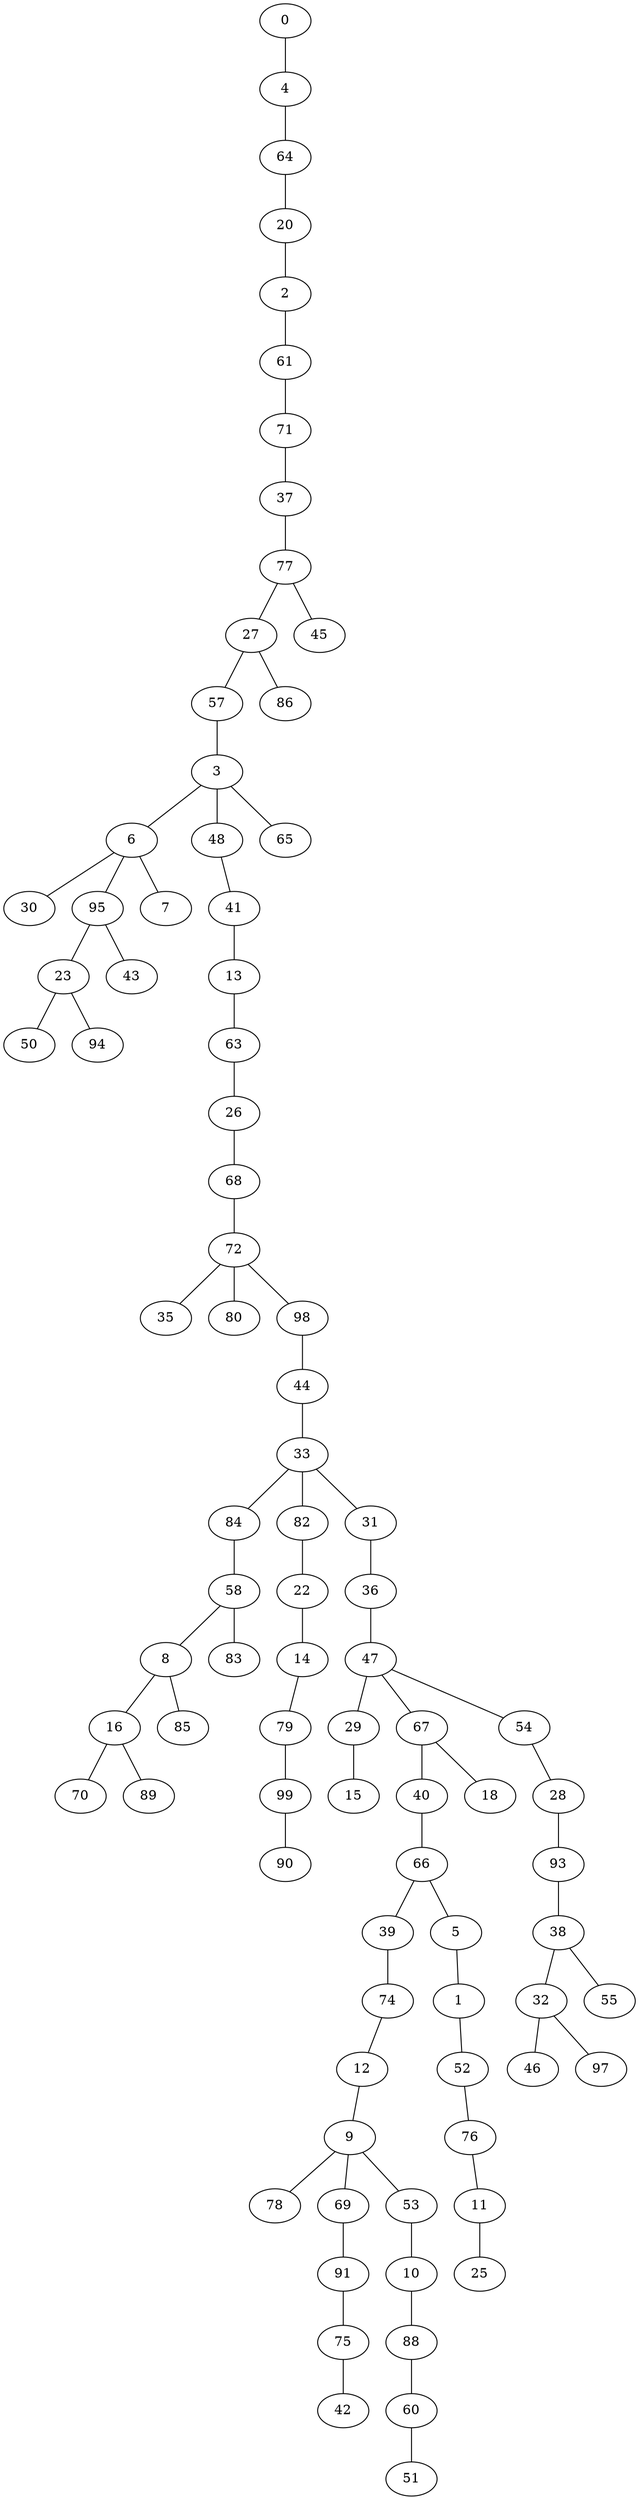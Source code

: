 graph{
6 -- 30;
95 -- 23;
32 -- 46;
38 -- 55;
40 -- 66;
79 -- 99;
8 -- 16;
47 -- 29;
38 -- 32;
16 -- 70;
4 -- 64;
37 -- 77;
57 -- 3;
58 -- 8;
27 -- 57;
16 -- 89;
23 -- 50;
3 -- 48;
61 -- 71;
33 -- 84;
2 -- 61;
33 -- 82;
58 -- 83;
23 -- 94;
11 -- 25;
22 -- 14;
47 -- 67;
32 -- 97;
99 -- 90;
8 -- 85;
77 -- 45;
64 -- 20;
0 -- 4;
67 -- 18;
48 -- 41;
20 -- 2;
14 -- 79;
72 -- 35;
84 -- 58;
27 -- 86;
29 -- 15;
6 -- 7;
82 -- 22;
95 -- 43;
71 -- 37;
63 -- 26;
13 -- 63;
28 -- 93;
76 -- 11;
10 -- 88;
60 -- 51;
54 -- 28;
33 -- 31;
44 -- 33;
41 -- 13;
39 -- 74;
31 -- 36;
66 -- 39;
91 -- 75;
66 -- 5;
5 -- 1;
72 -- 80;
9 -- 78;
67 -- 40;
52 -- 76;
3 -- 65;
26 -- 68;
12 -- 9;
77 -- 27;
36 -- 47;
68 -- 72;
9 -- 69;
74 -- 12;
9 -- 53;
47 -- 54;
93 -- 38;
1 -- 52;
3 -- 6;
53 -- 10;
75 -- 42;
72 -- 98;
69 -- 91;
98 -- 44;
6 -- 95;
88 -- 60;
}
